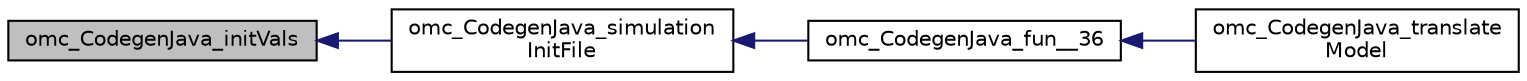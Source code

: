 digraph "omc_CodegenJava_initVals"
{
  edge [fontname="Helvetica",fontsize="10",labelfontname="Helvetica",labelfontsize="10"];
  node [fontname="Helvetica",fontsize="10",shape=record];
  rankdir="LR";
  Node9584 [label="omc_CodegenJava_initVals",height=0.2,width=0.4,color="black", fillcolor="grey75", style="filled", fontcolor="black"];
  Node9584 -> Node9585 [dir="back",color="midnightblue",fontsize="10",style="solid",fontname="Helvetica"];
  Node9585 [label="omc_CodegenJava_simulation\lInitFile",height=0.2,width=0.4,color="black", fillcolor="white", style="filled",URL="$d0/d9d/_codegen_java_8h.html#ae82bf5bcec6d2420ae503d9e57ef86f7"];
  Node9585 -> Node9586 [dir="back",color="midnightblue",fontsize="10",style="solid",fontname="Helvetica"];
  Node9586 [label="omc_CodegenJava_fun__36",height=0.2,width=0.4,color="black", fillcolor="white", style="filled",URL="$de/ddc/_codegen_java_8c.html#a19abe962d3af8368ab6e75879ef58d9e"];
  Node9586 -> Node9587 [dir="back",color="midnightblue",fontsize="10",style="solid",fontname="Helvetica"];
  Node9587 [label="omc_CodegenJava_translate\lModel",height=0.2,width=0.4,color="black", fillcolor="white", style="filled",URL="$d0/d9d/_codegen_java_8h.html#a2ae089b5ca780e26e13c152451429993"];
}
